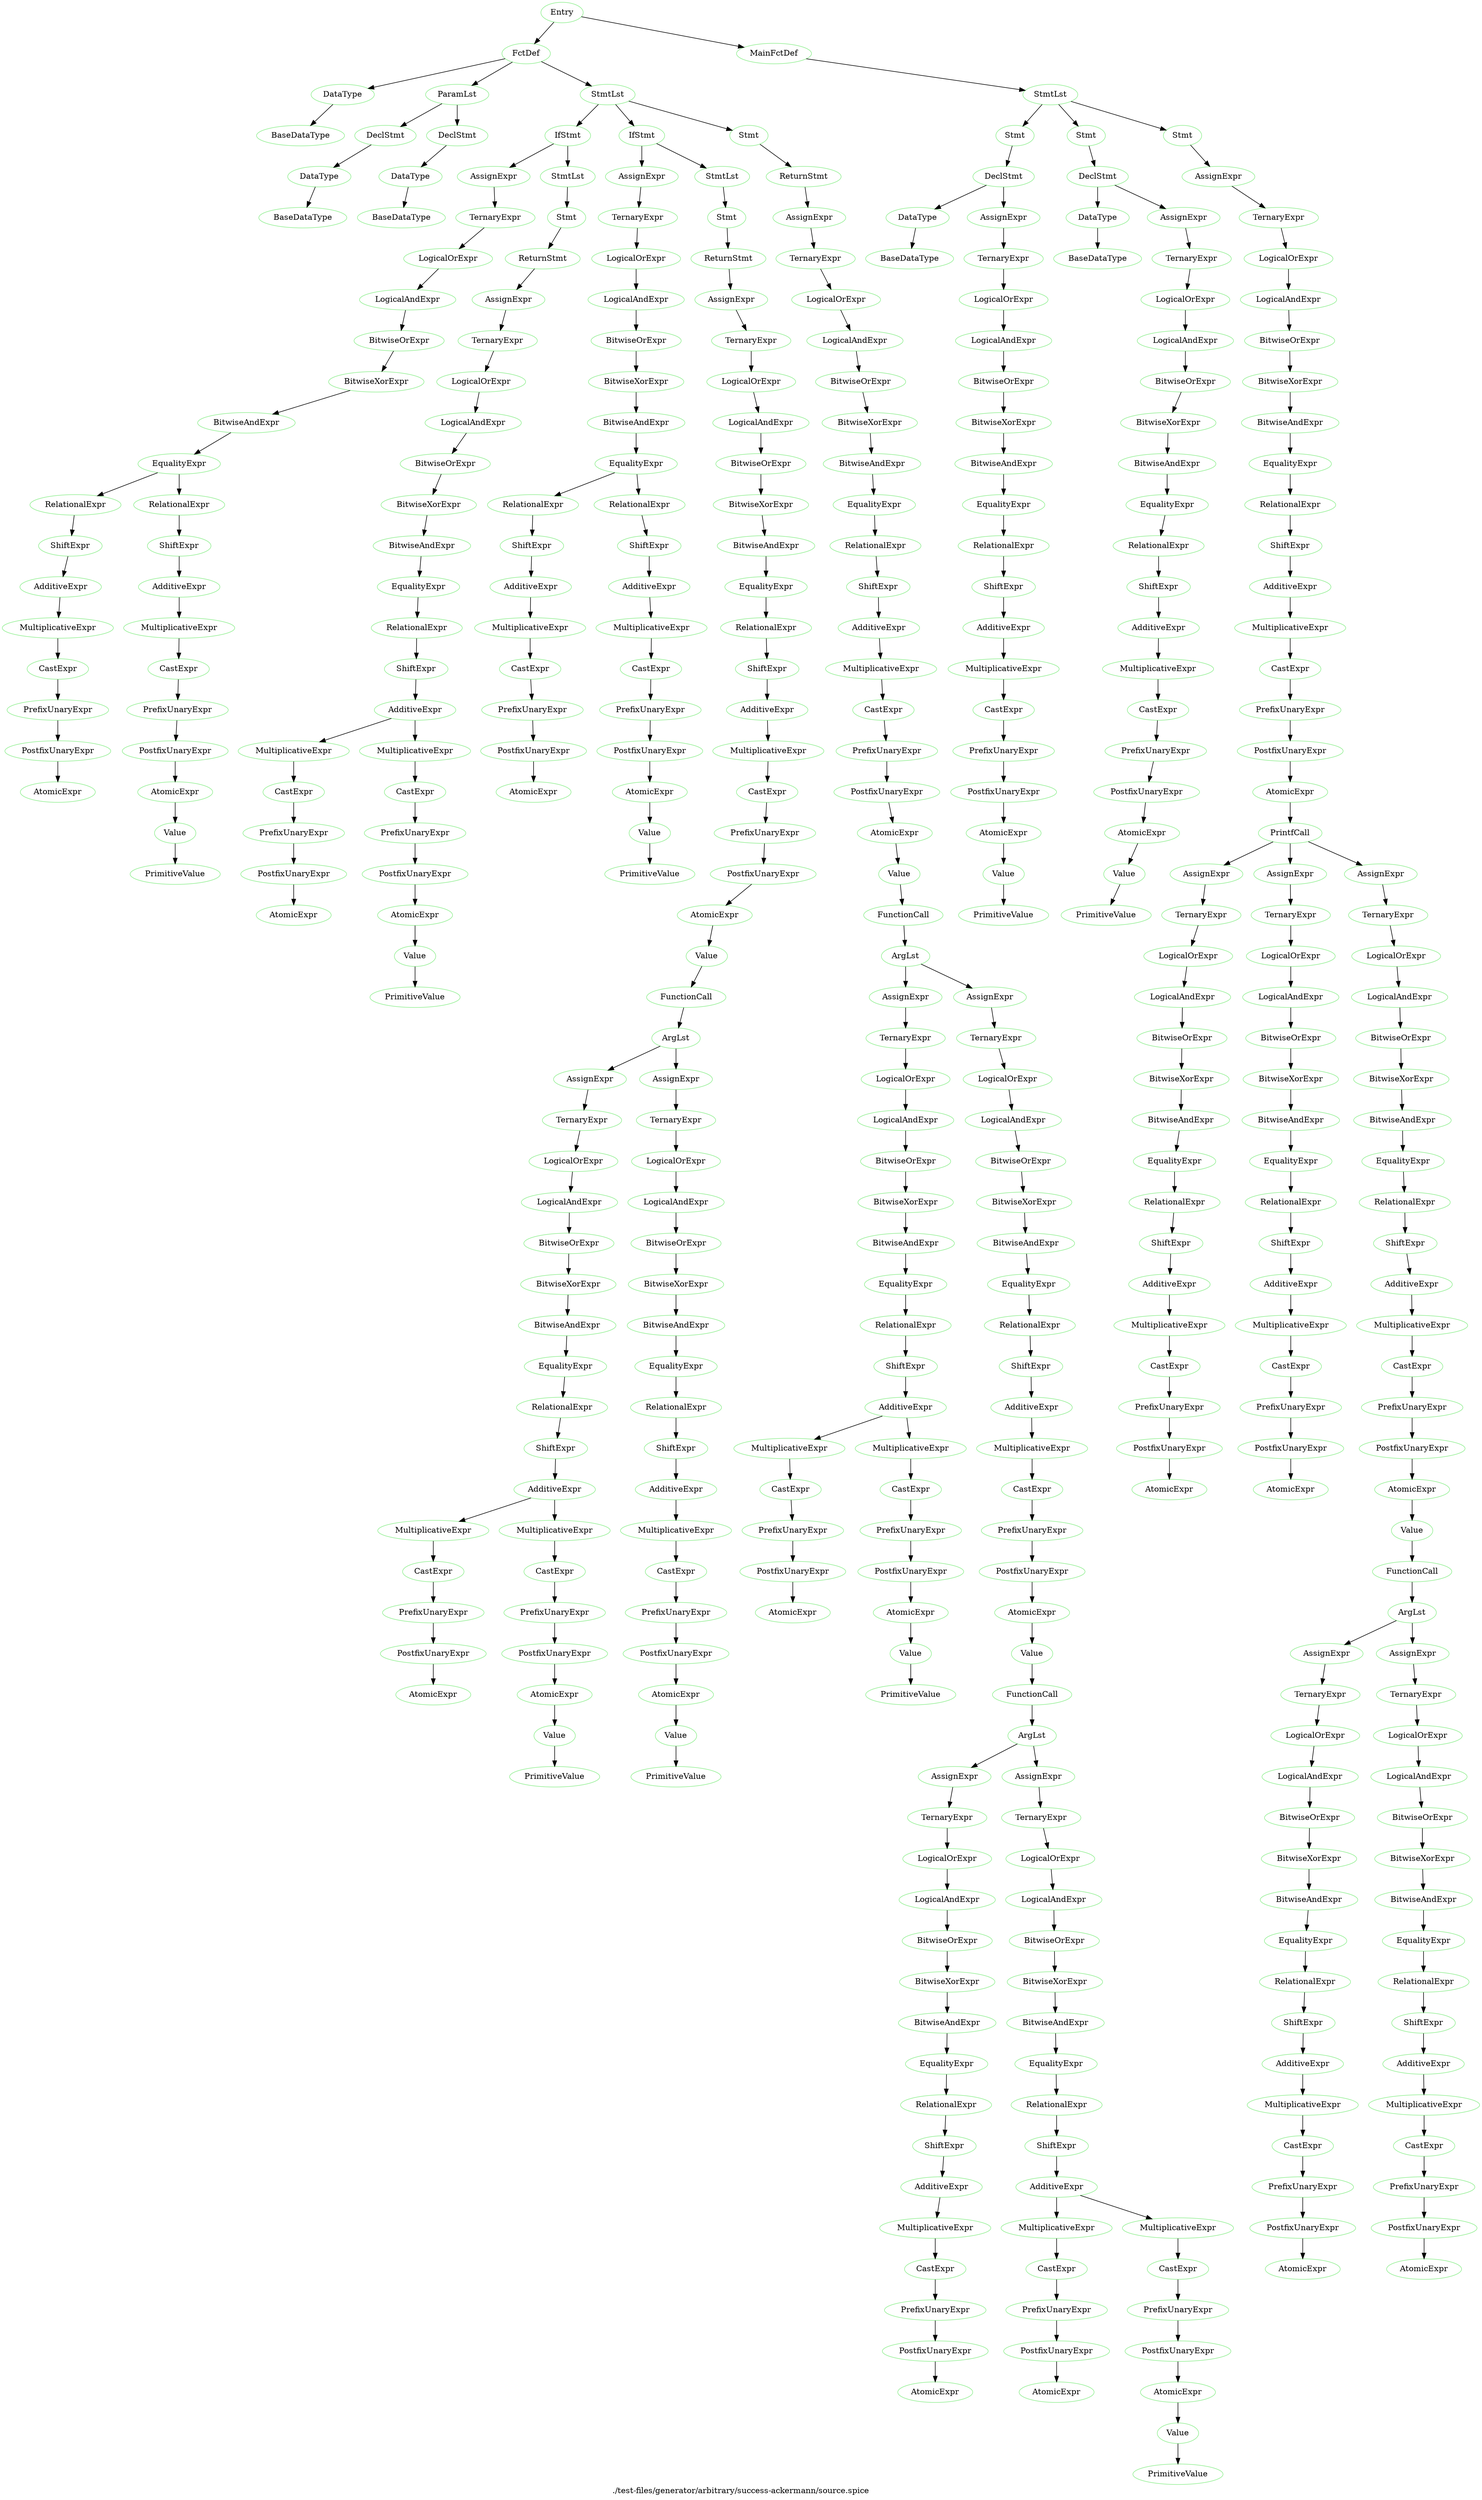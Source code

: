 digraph {
 rankdir="TB";
 label="./test-files/generator/arbitrary/success-ackermann/source.spice";
 L1C1_Entry [color="lightgreen",label="Entry"];
 L1C1_FctDef [color="lightgreen",label="FctDef"];
 L1C1_Entry -> L1C1_FctDef;
 L1C3_DataType [color="lightgreen",label="DataType"];
 L1C1_FctDef -> L1C3_DataType;
 L1C3_BaseDataType [color="lightgreen",label="BaseDataType"];
 L1C3_DataType -> L1C3_BaseDataType;
 L1C12_ParamLst [color="lightgreen",label="ParamLst"];
 L1C1_FctDef -> L1C12_ParamLst;
 L1C12_DeclStmt [color="lightgreen",label="DeclStmt"];
 L1C12_ParamLst -> L1C12_DeclStmt;
 L1C12_DataType [color="lightgreen",label="DataType"];
 L1C12_DeclStmt -> L1C12_DataType;
 L1C12_BaseDataType [color="lightgreen",label="BaseDataType"];
 L1C12_DataType -> L1C12_BaseDataType;
 L1C19_DeclStmt [color="lightgreen",label="DeclStmt"];
 L1C12_ParamLst -> L1C19_DeclStmt;
 L1C19_DataType [color="lightgreen",label="DataType"];
 L1C19_DeclStmt -> L1C19_DataType;
 L1C19_BaseDataType [color="lightgreen",label="BaseDataType"];
 L1C19_DataType -> L1C19_BaseDataType;
 L2C5_StmtLst [color="lightgreen",label="StmtLst"];
 L1C1_FctDef -> L2C5_StmtLst;
 L2C5_IfStmt [color="lightgreen",label="IfStmt"];
 L2C5_StmtLst -> L2C5_IfStmt;
 L2C8_AssignExpr [color="lightgreen",label="AssignExpr"];
 L2C5_IfStmt -> L2C8_AssignExpr;
 L2C8_TernaryExpr [color="lightgreen",label="TernaryExpr"];
 L2C8_AssignExpr -> L2C8_TernaryExpr;
 L2C8_LogicalOrExpr [color="lightgreen",label="LogicalOrExpr"];
 L2C8_TernaryExpr -> L2C8_LogicalOrExpr;
 L2C8_LogicalAndExpr [color="lightgreen",label="LogicalAndExpr"];
 L2C8_LogicalOrExpr -> L2C8_LogicalAndExpr;
 L2C8_BitwiseOrExpr [color="lightgreen",label="BitwiseOrExpr"];
 L2C8_LogicalAndExpr -> L2C8_BitwiseOrExpr;
 L2C8_BitwiseXorExpr [color="lightgreen",label="BitwiseXorExpr"];
 L2C8_BitwiseOrExpr -> L2C8_BitwiseXorExpr;
 L2C8_BitwiseAndExpr [color="lightgreen",label="BitwiseAndExpr"];
 L2C8_BitwiseXorExpr -> L2C8_BitwiseAndExpr;
 L2C8_EqualityExpr [color="lightgreen",label="EqualityExpr"];
 L2C8_BitwiseAndExpr -> L2C8_EqualityExpr;
 L2C8_RelationalExpr [color="lightgreen",label="RelationalExpr"];
 L2C8_EqualityExpr -> L2C8_RelationalExpr;
 L2C8_ShiftExpr [color="lightgreen",label="ShiftExpr"];
 L2C8_RelationalExpr -> L2C8_ShiftExpr;
 L2C8_AdditiveExpr [color="lightgreen",label="AdditiveExpr"];
 L2C8_ShiftExpr -> L2C8_AdditiveExpr;
 L2C8_MultiplicativeExpr [color="lightgreen",label="MultiplicativeExpr"];
 L2C8_AdditiveExpr -> L2C8_MultiplicativeExpr;
 L2C8_CastExpr [color="lightgreen",label="CastExpr"];
 L2C8_MultiplicativeExpr -> L2C8_CastExpr;
 L2C8_PrefixUnaryExpr [color="lightgreen",label="PrefixUnaryExpr"];
 L2C8_CastExpr -> L2C8_PrefixUnaryExpr;
 L2C8_PostfixUnaryExpr [color="lightgreen",label="PostfixUnaryExpr"];
 L2C8_PrefixUnaryExpr -> L2C8_PostfixUnaryExpr;
 L2C8_AtomicExpr [color="lightgreen",label="AtomicExpr"];
 L2C8_PostfixUnaryExpr -> L2C8_AtomicExpr;
 L2C13_RelationalExpr [color="lightgreen",label="RelationalExpr"];
 L2C8_EqualityExpr -> L2C13_RelationalExpr;
 L2C13_ShiftExpr [color="lightgreen",label="ShiftExpr"];
 L2C13_RelationalExpr -> L2C13_ShiftExpr;
 L2C13_AdditiveExpr [color="lightgreen",label="AdditiveExpr"];
 L2C13_ShiftExpr -> L2C13_AdditiveExpr;
 L2C13_MultiplicativeExpr [color="lightgreen",label="MultiplicativeExpr"];
 L2C13_AdditiveExpr -> L2C13_MultiplicativeExpr;
 L2C13_CastExpr [color="lightgreen",label="CastExpr"];
 L2C13_MultiplicativeExpr -> L2C13_CastExpr;
 L2C13_PrefixUnaryExpr [color="lightgreen",label="PrefixUnaryExpr"];
 L2C13_CastExpr -> L2C13_PrefixUnaryExpr;
 L2C13_PostfixUnaryExpr [color="lightgreen",label="PostfixUnaryExpr"];
 L2C13_PrefixUnaryExpr -> L2C13_PostfixUnaryExpr;
 L2C13_AtomicExpr [color="lightgreen",label="AtomicExpr"];
 L2C13_PostfixUnaryExpr -> L2C13_AtomicExpr;
 L2C13_Value [color="lightgreen",label="Value"];
 L2C13_AtomicExpr -> L2C13_Value;
 L2C13_PrimitiveValue [color="lightgreen",label="PrimitiveValue"];
 L2C13_Value -> L2C13_PrimitiveValue;
 L2C17_StmtLst [color="lightgreen",label="StmtLst"];
 L2C5_IfStmt -> L2C17_StmtLst;
 L2C17_Stmt [color="lightgreen",label="Stmt"];
 L2C17_StmtLst -> L2C17_Stmt;
 L2C17_ReturnStmt [color="lightgreen",label="ReturnStmt"];
 L2C17_Stmt -> L2C17_ReturnStmt;
 L2C24_AssignExpr [color="lightgreen",label="AssignExpr"];
 L2C17_ReturnStmt -> L2C24_AssignExpr;
 L2C24_TernaryExpr [color="lightgreen",label="TernaryExpr"];
 L2C24_AssignExpr -> L2C24_TernaryExpr;
 L2C24_LogicalOrExpr [color="lightgreen",label="LogicalOrExpr"];
 L2C24_TernaryExpr -> L2C24_LogicalOrExpr;
 L2C24_LogicalAndExpr [color="lightgreen",label="LogicalAndExpr"];
 L2C24_LogicalOrExpr -> L2C24_LogicalAndExpr;
 L2C24_BitwiseOrExpr [color="lightgreen",label="BitwiseOrExpr"];
 L2C24_LogicalAndExpr -> L2C24_BitwiseOrExpr;
 L2C24_BitwiseXorExpr [color="lightgreen",label="BitwiseXorExpr"];
 L2C24_BitwiseOrExpr -> L2C24_BitwiseXorExpr;
 L2C24_BitwiseAndExpr [color="lightgreen",label="BitwiseAndExpr"];
 L2C24_BitwiseXorExpr -> L2C24_BitwiseAndExpr;
 L2C24_EqualityExpr [color="lightgreen",label="EqualityExpr"];
 L2C24_BitwiseAndExpr -> L2C24_EqualityExpr;
 L2C24_RelationalExpr [color="lightgreen",label="RelationalExpr"];
 L2C24_EqualityExpr -> L2C24_RelationalExpr;
 L2C24_ShiftExpr [color="lightgreen",label="ShiftExpr"];
 L2C24_RelationalExpr -> L2C24_ShiftExpr;
 L2C24_AdditiveExpr [color="lightgreen",label="AdditiveExpr"];
 L2C24_ShiftExpr -> L2C24_AdditiveExpr;
 L2C24_MultiplicativeExpr [color="lightgreen",label="MultiplicativeExpr"];
 L2C24_AdditiveExpr -> L2C24_MultiplicativeExpr;
 L2C24_CastExpr [color="lightgreen",label="CastExpr"];
 L2C24_MultiplicativeExpr -> L2C24_CastExpr;
 L2C24_PrefixUnaryExpr [color="lightgreen",label="PrefixUnaryExpr"];
 L2C24_CastExpr -> L2C24_PrefixUnaryExpr;
 L2C24_PostfixUnaryExpr [color="lightgreen",label="PostfixUnaryExpr"];
 L2C24_PrefixUnaryExpr -> L2C24_PostfixUnaryExpr;
 L2C24_AtomicExpr [color="lightgreen",label="AtomicExpr"];
 L2C24_PostfixUnaryExpr -> L2C24_AtomicExpr;
 L2C28_MultiplicativeExpr [color="lightgreen",label="MultiplicativeExpr"];
 L2C24_AdditiveExpr -> L2C28_MultiplicativeExpr;
 L2C28_CastExpr [color="lightgreen",label="CastExpr"];
 L2C28_MultiplicativeExpr -> L2C28_CastExpr;
 L2C28_PrefixUnaryExpr [color="lightgreen",label="PrefixUnaryExpr"];
 L2C28_CastExpr -> L2C28_PrefixUnaryExpr;
 L2C28_PostfixUnaryExpr [color="lightgreen",label="PostfixUnaryExpr"];
 L2C28_PrefixUnaryExpr -> L2C28_PostfixUnaryExpr;
 L2C28_AtomicExpr [color="lightgreen",label="AtomicExpr"];
 L2C28_PostfixUnaryExpr -> L2C28_AtomicExpr;
 L2C28_Value [color="lightgreen",label="Value"];
 L2C28_AtomicExpr -> L2C28_Value;
 L2C28_PrimitiveValue [color="lightgreen",label="PrimitiveValue"];
 L2C28_Value -> L2C28_PrimitiveValue;
 L3C5_IfStmt [color="lightgreen",label="IfStmt"];
 L2C5_StmtLst -> L3C5_IfStmt;
 L3C8_AssignExpr [color="lightgreen",label="AssignExpr"];
 L3C5_IfStmt -> L3C8_AssignExpr;
 L3C8_TernaryExpr [color="lightgreen",label="TernaryExpr"];
 L3C8_AssignExpr -> L3C8_TernaryExpr;
 L3C8_LogicalOrExpr [color="lightgreen",label="LogicalOrExpr"];
 L3C8_TernaryExpr -> L3C8_LogicalOrExpr;
 L3C8_LogicalAndExpr [color="lightgreen",label="LogicalAndExpr"];
 L3C8_LogicalOrExpr -> L3C8_LogicalAndExpr;
 L3C8_BitwiseOrExpr [color="lightgreen",label="BitwiseOrExpr"];
 L3C8_LogicalAndExpr -> L3C8_BitwiseOrExpr;
 L3C8_BitwiseXorExpr [color="lightgreen",label="BitwiseXorExpr"];
 L3C8_BitwiseOrExpr -> L3C8_BitwiseXorExpr;
 L3C8_BitwiseAndExpr [color="lightgreen",label="BitwiseAndExpr"];
 L3C8_BitwiseXorExpr -> L3C8_BitwiseAndExpr;
 L3C8_EqualityExpr [color="lightgreen",label="EqualityExpr"];
 L3C8_BitwiseAndExpr -> L3C8_EqualityExpr;
 L3C8_RelationalExpr [color="lightgreen",label="RelationalExpr"];
 L3C8_EqualityExpr -> L3C8_RelationalExpr;
 L3C8_ShiftExpr [color="lightgreen",label="ShiftExpr"];
 L3C8_RelationalExpr -> L3C8_ShiftExpr;
 L3C8_AdditiveExpr [color="lightgreen",label="AdditiveExpr"];
 L3C8_ShiftExpr -> L3C8_AdditiveExpr;
 L3C8_MultiplicativeExpr [color="lightgreen",label="MultiplicativeExpr"];
 L3C8_AdditiveExpr -> L3C8_MultiplicativeExpr;
 L3C8_CastExpr [color="lightgreen",label="CastExpr"];
 L3C8_MultiplicativeExpr -> L3C8_CastExpr;
 L3C8_PrefixUnaryExpr [color="lightgreen",label="PrefixUnaryExpr"];
 L3C8_CastExpr -> L3C8_PrefixUnaryExpr;
 L3C8_PostfixUnaryExpr [color="lightgreen",label="PostfixUnaryExpr"];
 L3C8_PrefixUnaryExpr -> L3C8_PostfixUnaryExpr;
 L3C8_AtomicExpr [color="lightgreen",label="AtomicExpr"];
 L3C8_PostfixUnaryExpr -> L3C8_AtomicExpr;
 L3C13_RelationalExpr [color="lightgreen",label="RelationalExpr"];
 L3C8_EqualityExpr -> L3C13_RelationalExpr;
 L3C13_ShiftExpr [color="lightgreen",label="ShiftExpr"];
 L3C13_RelationalExpr -> L3C13_ShiftExpr;
 L3C13_AdditiveExpr [color="lightgreen",label="AdditiveExpr"];
 L3C13_ShiftExpr -> L3C13_AdditiveExpr;
 L3C13_MultiplicativeExpr [color="lightgreen",label="MultiplicativeExpr"];
 L3C13_AdditiveExpr -> L3C13_MultiplicativeExpr;
 L3C13_CastExpr [color="lightgreen",label="CastExpr"];
 L3C13_MultiplicativeExpr -> L3C13_CastExpr;
 L3C13_PrefixUnaryExpr [color="lightgreen",label="PrefixUnaryExpr"];
 L3C13_CastExpr -> L3C13_PrefixUnaryExpr;
 L3C13_PostfixUnaryExpr [color="lightgreen",label="PostfixUnaryExpr"];
 L3C13_PrefixUnaryExpr -> L3C13_PostfixUnaryExpr;
 L3C13_AtomicExpr [color="lightgreen",label="AtomicExpr"];
 L3C13_PostfixUnaryExpr -> L3C13_AtomicExpr;
 L3C13_Value [color="lightgreen",label="Value"];
 L3C13_AtomicExpr -> L3C13_Value;
 L3C13_PrimitiveValue [color="lightgreen",label="PrimitiveValue"];
 L3C13_Value -> L3C13_PrimitiveValue;
 L3C17_StmtLst [color="lightgreen",label="StmtLst"];
 L3C5_IfStmt -> L3C17_StmtLst;
 L3C17_Stmt [color="lightgreen",label="Stmt"];
 L3C17_StmtLst -> L3C17_Stmt;
 L3C17_ReturnStmt [color="lightgreen",label="ReturnStmt"];
 L3C17_Stmt -> L3C17_ReturnStmt;
 L3C24_AssignExpr [color="lightgreen",label="AssignExpr"];
 L3C17_ReturnStmt -> L3C24_AssignExpr;
 L3C24_TernaryExpr [color="lightgreen",label="TernaryExpr"];
 L3C24_AssignExpr -> L3C24_TernaryExpr;
 L3C24_LogicalOrExpr [color="lightgreen",label="LogicalOrExpr"];
 L3C24_TernaryExpr -> L3C24_LogicalOrExpr;
 L3C24_LogicalAndExpr [color="lightgreen",label="LogicalAndExpr"];
 L3C24_LogicalOrExpr -> L3C24_LogicalAndExpr;
 L3C24_BitwiseOrExpr [color="lightgreen",label="BitwiseOrExpr"];
 L3C24_LogicalAndExpr -> L3C24_BitwiseOrExpr;
 L3C24_BitwiseXorExpr [color="lightgreen",label="BitwiseXorExpr"];
 L3C24_BitwiseOrExpr -> L3C24_BitwiseXorExpr;
 L3C24_BitwiseAndExpr [color="lightgreen",label="BitwiseAndExpr"];
 L3C24_BitwiseXorExpr -> L3C24_BitwiseAndExpr;
 L3C24_EqualityExpr [color="lightgreen",label="EqualityExpr"];
 L3C24_BitwiseAndExpr -> L3C24_EqualityExpr;
 L3C24_RelationalExpr [color="lightgreen",label="RelationalExpr"];
 L3C24_EqualityExpr -> L3C24_RelationalExpr;
 L3C24_ShiftExpr [color="lightgreen",label="ShiftExpr"];
 L3C24_RelationalExpr -> L3C24_ShiftExpr;
 L3C24_AdditiveExpr [color="lightgreen",label="AdditiveExpr"];
 L3C24_ShiftExpr -> L3C24_AdditiveExpr;
 L3C24_MultiplicativeExpr [color="lightgreen",label="MultiplicativeExpr"];
 L3C24_AdditiveExpr -> L3C24_MultiplicativeExpr;
 L3C24_CastExpr [color="lightgreen",label="CastExpr"];
 L3C24_MultiplicativeExpr -> L3C24_CastExpr;
 L3C24_PrefixUnaryExpr [color="lightgreen",label="PrefixUnaryExpr"];
 L3C24_CastExpr -> L3C24_PrefixUnaryExpr;
 L3C24_PostfixUnaryExpr [color="lightgreen",label="PostfixUnaryExpr"];
 L3C24_PrefixUnaryExpr -> L3C24_PostfixUnaryExpr;
 L3C24_AtomicExpr [color="lightgreen",label="AtomicExpr"];
 L3C24_PostfixUnaryExpr -> L3C24_AtomicExpr;
 L3C24_Value [color="lightgreen",label="Value"];
 L3C24_AtomicExpr -> L3C24_Value;
 L3C24_FunctionCall [color="lightgreen",label="FunctionCall"];
 L3C24_Value -> L3C24_FunctionCall;
 L3C28_ArgLst [color="lightgreen",label="ArgLst"];
 L3C24_FunctionCall -> L3C28_ArgLst;
 L3C28_AssignExpr [color="lightgreen",label="AssignExpr"];
 L3C28_ArgLst -> L3C28_AssignExpr;
 L3C28_TernaryExpr [color="lightgreen",label="TernaryExpr"];
 L3C28_AssignExpr -> L3C28_TernaryExpr;
 L3C28_LogicalOrExpr [color="lightgreen",label="LogicalOrExpr"];
 L3C28_TernaryExpr -> L3C28_LogicalOrExpr;
 L3C28_LogicalAndExpr [color="lightgreen",label="LogicalAndExpr"];
 L3C28_LogicalOrExpr -> L3C28_LogicalAndExpr;
 L3C28_BitwiseOrExpr [color="lightgreen",label="BitwiseOrExpr"];
 L3C28_LogicalAndExpr -> L3C28_BitwiseOrExpr;
 L3C28_BitwiseXorExpr [color="lightgreen",label="BitwiseXorExpr"];
 L3C28_BitwiseOrExpr -> L3C28_BitwiseXorExpr;
 L3C28_BitwiseAndExpr [color="lightgreen",label="BitwiseAndExpr"];
 L3C28_BitwiseXorExpr -> L3C28_BitwiseAndExpr;
 L3C28_EqualityExpr [color="lightgreen",label="EqualityExpr"];
 L3C28_BitwiseAndExpr -> L3C28_EqualityExpr;
 L3C28_RelationalExpr [color="lightgreen",label="RelationalExpr"];
 L3C28_EqualityExpr -> L3C28_RelationalExpr;
 L3C28_ShiftExpr [color="lightgreen",label="ShiftExpr"];
 L3C28_RelationalExpr -> L3C28_ShiftExpr;
 L3C28_AdditiveExpr [color="lightgreen",label="AdditiveExpr"];
 L3C28_ShiftExpr -> L3C28_AdditiveExpr;
 L3C28_MultiplicativeExpr [color="lightgreen",label="MultiplicativeExpr"];
 L3C28_AdditiveExpr -> L3C28_MultiplicativeExpr;
 L3C28_CastExpr [color="lightgreen",label="CastExpr"];
 L3C28_MultiplicativeExpr -> L3C28_CastExpr;
 L3C28_PrefixUnaryExpr [color="lightgreen",label="PrefixUnaryExpr"];
 L3C28_CastExpr -> L3C28_PrefixUnaryExpr;
 L3C28_PostfixUnaryExpr [color="lightgreen",label="PostfixUnaryExpr"];
 L3C28_PrefixUnaryExpr -> L3C28_PostfixUnaryExpr;
 L3C28_AtomicExpr [color="lightgreen",label="AtomicExpr"];
 L3C28_PostfixUnaryExpr -> L3C28_AtomicExpr;
 L3C32_MultiplicativeExpr [color="lightgreen",label="MultiplicativeExpr"];
 L3C28_AdditiveExpr -> L3C32_MultiplicativeExpr;
 L3C32_CastExpr [color="lightgreen",label="CastExpr"];
 L3C32_MultiplicativeExpr -> L3C32_CastExpr;
 L3C32_PrefixUnaryExpr [color="lightgreen",label="PrefixUnaryExpr"];
 L3C32_CastExpr -> L3C32_PrefixUnaryExpr;
 L3C32_PostfixUnaryExpr [color="lightgreen",label="PostfixUnaryExpr"];
 L3C32_PrefixUnaryExpr -> L3C32_PostfixUnaryExpr;
 L3C32_AtomicExpr [color="lightgreen",label="AtomicExpr"];
 L3C32_PostfixUnaryExpr -> L3C32_AtomicExpr;
 L3C32_Value [color="lightgreen",label="Value"];
 L3C32_AtomicExpr -> L3C32_Value;
 L3C32_PrimitiveValue [color="lightgreen",label="PrimitiveValue"];
 L3C32_Value -> L3C32_PrimitiveValue;
 L3C35_AssignExpr [color="lightgreen",label="AssignExpr"];
 L3C28_ArgLst -> L3C35_AssignExpr;
 L3C35_TernaryExpr [color="lightgreen",label="TernaryExpr"];
 L3C35_AssignExpr -> L3C35_TernaryExpr;
 L3C35_LogicalOrExpr [color="lightgreen",label="LogicalOrExpr"];
 L3C35_TernaryExpr -> L3C35_LogicalOrExpr;
 L3C35_LogicalAndExpr [color="lightgreen",label="LogicalAndExpr"];
 L3C35_LogicalOrExpr -> L3C35_LogicalAndExpr;
 L3C35_BitwiseOrExpr [color="lightgreen",label="BitwiseOrExpr"];
 L3C35_LogicalAndExpr -> L3C35_BitwiseOrExpr;
 L3C35_BitwiseXorExpr [color="lightgreen",label="BitwiseXorExpr"];
 L3C35_BitwiseOrExpr -> L3C35_BitwiseXorExpr;
 L3C35_BitwiseAndExpr [color="lightgreen",label="BitwiseAndExpr"];
 L3C35_BitwiseXorExpr -> L3C35_BitwiseAndExpr;
 L3C35_EqualityExpr [color="lightgreen",label="EqualityExpr"];
 L3C35_BitwiseAndExpr -> L3C35_EqualityExpr;
 L3C35_RelationalExpr [color="lightgreen",label="RelationalExpr"];
 L3C35_EqualityExpr -> L3C35_RelationalExpr;
 L3C35_ShiftExpr [color="lightgreen",label="ShiftExpr"];
 L3C35_RelationalExpr -> L3C35_ShiftExpr;
 L3C35_AdditiveExpr [color="lightgreen",label="AdditiveExpr"];
 L3C35_ShiftExpr -> L3C35_AdditiveExpr;
 L3C35_MultiplicativeExpr [color="lightgreen",label="MultiplicativeExpr"];
 L3C35_AdditiveExpr -> L3C35_MultiplicativeExpr;
 L3C35_CastExpr [color="lightgreen",label="CastExpr"];
 L3C35_MultiplicativeExpr -> L3C35_CastExpr;
 L3C35_PrefixUnaryExpr [color="lightgreen",label="PrefixUnaryExpr"];
 L3C35_CastExpr -> L3C35_PrefixUnaryExpr;
 L3C35_PostfixUnaryExpr [color="lightgreen",label="PostfixUnaryExpr"];
 L3C35_PrefixUnaryExpr -> L3C35_PostfixUnaryExpr;
 L3C35_AtomicExpr [color="lightgreen",label="AtomicExpr"];
 L3C35_PostfixUnaryExpr -> L3C35_AtomicExpr;
 L3C35_Value [color="lightgreen",label="Value"];
 L3C35_AtomicExpr -> L3C35_Value;
 L3C35_PrimitiveValue [color="lightgreen",label="PrimitiveValue"];
 L3C35_Value -> L3C35_PrimitiveValue;
 L4C5_Stmt [color="lightgreen",label="Stmt"];
 L2C5_StmtLst -> L4C5_Stmt;
 L4C5_ReturnStmt [color="lightgreen",label="ReturnStmt"];
 L4C5_Stmt -> L4C5_ReturnStmt;
 L4C12_AssignExpr [color="lightgreen",label="AssignExpr"];
 L4C5_ReturnStmt -> L4C12_AssignExpr;
 L4C12_TernaryExpr [color="lightgreen",label="TernaryExpr"];
 L4C12_AssignExpr -> L4C12_TernaryExpr;
 L4C12_LogicalOrExpr [color="lightgreen",label="LogicalOrExpr"];
 L4C12_TernaryExpr -> L4C12_LogicalOrExpr;
 L4C12_LogicalAndExpr [color="lightgreen",label="LogicalAndExpr"];
 L4C12_LogicalOrExpr -> L4C12_LogicalAndExpr;
 L4C12_BitwiseOrExpr [color="lightgreen",label="BitwiseOrExpr"];
 L4C12_LogicalAndExpr -> L4C12_BitwiseOrExpr;
 L4C12_BitwiseXorExpr [color="lightgreen",label="BitwiseXorExpr"];
 L4C12_BitwiseOrExpr -> L4C12_BitwiseXorExpr;
 L4C12_BitwiseAndExpr [color="lightgreen",label="BitwiseAndExpr"];
 L4C12_BitwiseXorExpr -> L4C12_BitwiseAndExpr;
 L4C12_EqualityExpr [color="lightgreen",label="EqualityExpr"];
 L4C12_BitwiseAndExpr -> L4C12_EqualityExpr;
 L4C12_RelationalExpr [color="lightgreen",label="RelationalExpr"];
 L4C12_EqualityExpr -> L4C12_RelationalExpr;
 L4C12_ShiftExpr [color="lightgreen",label="ShiftExpr"];
 L4C12_RelationalExpr -> L4C12_ShiftExpr;
 L4C12_AdditiveExpr [color="lightgreen",label="AdditiveExpr"];
 L4C12_ShiftExpr -> L4C12_AdditiveExpr;
 L4C12_MultiplicativeExpr [color="lightgreen",label="MultiplicativeExpr"];
 L4C12_AdditiveExpr -> L4C12_MultiplicativeExpr;
 L4C12_CastExpr [color="lightgreen",label="CastExpr"];
 L4C12_MultiplicativeExpr -> L4C12_CastExpr;
 L4C12_PrefixUnaryExpr [color="lightgreen",label="PrefixUnaryExpr"];
 L4C12_CastExpr -> L4C12_PrefixUnaryExpr;
 L4C12_PostfixUnaryExpr [color="lightgreen",label="PostfixUnaryExpr"];
 L4C12_PrefixUnaryExpr -> L4C12_PostfixUnaryExpr;
 L4C12_AtomicExpr [color="lightgreen",label="AtomicExpr"];
 L4C12_PostfixUnaryExpr -> L4C12_AtomicExpr;
 L4C12_Value [color="lightgreen",label="Value"];
 L4C12_AtomicExpr -> L4C12_Value;
 L4C12_FunctionCall [color="lightgreen",label="FunctionCall"];
 L4C12_Value -> L4C12_FunctionCall;
 L4C16_ArgLst [color="lightgreen",label="ArgLst"];
 L4C12_FunctionCall -> L4C16_ArgLst;
 L4C16_AssignExpr [color="lightgreen",label="AssignExpr"];
 L4C16_ArgLst -> L4C16_AssignExpr;
 L4C16_TernaryExpr [color="lightgreen",label="TernaryExpr"];
 L4C16_AssignExpr -> L4C16_TernaryExpr;
 L4C16_LogicalOrExpr [color="lightgreen",label="LogicalOrExpr"];
 L4C16_TernaryExpr -> L4C16_LogicalOrExpr;
 L4C16_LogicalAndExpr [color="lightgreen",label="LogicalAndExpr"];
 L4C16_LogicalOrExpr -> L4C16_LogicalAndExpr;
 L4C16_BitwiseOrExpr [color="lightgreen",label="BitwiseOrExpr"];
 L4C16_LogicalAndExpr -> L4C16_BitwiseOrExpr;
 L4C16_BitwiseXorExpr [color="lightgreen",label="BitwiseXorExpr"];
 L4C16_BitwiseOrExpr -> L4C16_BitwiseXorExpr;
 L4C16_BitwiseAndExpr [color="lightgreen",label="BitwiseAndExpr"];
 L4C16_BitwiseXorExpr -> L4C16_BitwiseAndExpr;
 L4C16_EqualityExpr [color="lightgreen",label="EqualityExpr"];
 L4C16_BitwiseAndExpr -> L4C16_EqualityExpr;
 L4C16_RelationalExpr [color="lightgreen",label="RelationalExpr"];
 L4C16_EqualityExpr -> L4C16_RelationalExpr;
 L4C16_ShiftExpr [color="lightgreen",label="ShiftExpr"];
 L4C16_RelationalExpr -> L4C16_ShiftExpr;
 L4C16_AdditiveExpr [color="lightgreen",label="AdditiveExpr"];
 L4C16_ShiftExpr -> L4C16_AdditiveExpr;
 L4C16_MultiplicativeExpr [color="lightgreen",label="MultiplicativeExpr"];
 L4C16_AdditiveExpr -> L4C16_MultiplicativeExpr;
 L4C16_CastExpr [color="lightgreen",label="CastExpr"];
 L4C16_MultiplicativeExpr -> L4C16_CastExpr;
 L4C16_PrefixUnaryExpr [color="lightgreen",label="PrefixUnaryExpr"];
 L4C16_CastExpr -> L4C16_PrefixUnaryExpr;
 L4C16_PostfixUnaryExpr [color="lightgreen",label="PostfixUnaryExpr"];
 L4C16_PrefixUnaryExpr -> L4C16_PostfixUnaryExpr;
 L4C16_AtomicExpr [color="lightgreen",label="AtomicExpr"];
 L4C16_PostfixUnaryExpr -> L4C16_AtomicExpr;
 L4C20_MultiplicativeExpr [color="lightgreen",label="MultiplicativeExpr"];
 L4C16_AdditiveExpr -> L4C20_MultiplicativeExpr;
 L4C20_CastExpr [color="lightgreen",label="CastExpr"];
 L4C20_MultiplicativeExpr -> L4C20_CastExpr;
 L4C20_PrefixUnaryExpr [color="lightgreen",label="PrefixUnaryExpr"];
 L4C20_CastExpr -> L4C20_PrefixUnaryExpr;
 L4C20_PostfixUnaryExpr [color="lightgreen",label="PostfixUnaryExpr"];
 L4C20_PrefixUnaryExpr -> L4C20_PostfixUnaryExpr;
 L4C20_AtomicExpr [color="lightgreen",label="AtomicExpr"];
 L4C20_PostfixUnaryExpr -> L4C20_AtomicExpr;
 L4C20_Value [color="lightgreen",label="Value"];
 L4C20_AtomicExpr -> L4C20_Value;
 L4C20_PrimitiveValue [color="lightgreen",label="PrimitiveValue"];
 L4C20_Value -> L4C20_PrimitiveValue;
 L4C23_AssignExpr [color="lightgreen",label="AssignExpr"];
 L4C16_ArgLst -> L4C23_AssignExpr;
 L4C23_TernaryExpr [color="lightgreen",label="TernaryExpr"];
 L4C23_AssignExpr -> L4C23_TernaryExpr;
 L4C23_LogicalOrExpr [color="lightgreen",label="LogicalOrExpr"];
 L4C23_TernaryExpr -> L4C23_LogicalOrExpr;
 L4C23_LogicalAndExpr [color="lightgreen",label="LogicalAndExpr"];
 L4C23_LogicalOrExpr -> L4C23_LogicalAndExpr;
 L4C23_BitwiseOrExpr [color="lightgreen",label="BitwiseOrExpr"];
 L4C23_LogicalAndExpr -> L4C23_BitwiseOrExpr;
 L4C23_BitwiseXorExpr [color="lightgreen",label="BitwiseXorExpr"];
 L4C23_BitwiseOrExpr -> L4C23_BitwiseXorExpr;
 L4C23_BitwiseAndExpr [color="lightgreen",label="BitwiseAndExpr"];
 L4C23_BitwiseXorExpr -> L4C23_BitwiseAndExpr;
 L4C23_EqualityExpr [color="lightgreen",label="EqualityExpr"];
 L4C23_BitwiseAndExpr -> L4C23_EqualityExpr;
 L4C23_RelationalExpr [color="lightgreen",label="RelationalExpr"];
 L4C23_EqualityExpr -> L4C23_RelationalExpr;
 L4C23_ShiftExpr [color="lightgreen",label="ShiftExpr"];
 L4C23_RelationalExpr -> L4C23_ShiftExpr;
 L4C23_AdditiveExpr [color="lightgreen",label="AdditiveExpr"];
 L4C23_ShiftExpr -> L4C23_AdditiveExpr;
 L4C23_MultiplicativeExpr [color="lightgreen",label="MultiplicativeExpr"];
 L4C23_AdditiveExpr -> L4C23_MultiplicativeExpr;
 L4C23_CastExpr [color="lightgreen",label="CastExpr"];
 L4C23_MultiplicativeExpr -> L4C23_CastExpr;
 L4C23_PrefixUnaryExpr [color="lightgreen",label="PrefixUnaryExpr"];
 L4C23_CastExpr -> L4C23_PrefixUnaryExpr;
 L4C23_PostfixUnaryExpr [color="lightgreen",label="PostfixUnaryExpr"];
 L4C23_PrefixUnaryExpr -> L4C23_PostfixUnaryExpr;
 L4C23_AtomicExpr [color="lightgreen",label="AtomicExpr"];
 L4C23_PostfixUnaryExpr -> L4C23_AtomicExpr;
 L4C23_Value [color="lightgreen",label="Value"];
 L4C23_AtomicExpr -> L4C23_Value;
 L4C23_FunctionCall [color="lightgreen",label="FunctionCall"];
 L4C23_Value -> L4C23_FunctionCall;
 L4C27_ArgLst [color="lightgreen",label="ArgLst"];
 L4C23_FunctionCall -> L4C27_ArgLst;
 L4C27_AssignExpr [color="lightgreen",label="AssignExpr"];
 L4C27_ArgLst -> L4C27_AssignExpr;
 L4C27_TernaryExpr [color="lightgreen",label="TernaryExpr"];
 L4C27_AssignExpr -> L4C27_TernaryExpr;
 L4C27_LogicalOrExpr [color="lightgreen",label="LogicalOrExpr"];
 L4C27_TernaryExpr -> L4C27_LogicalOrExpr;
 L4C27_LogicalAndExpr [color="lightgreen",label="LogicalAndExpr"];
 L4C27_LogicalOrExpr -> L4C27_LogicalAndExpr;
 L4C27_BitwiseOrExpr [color="lightgreen",label="BitwiseOrExpr"];
 L4C27_LogicalAndExpr -> L4C27_BitwiseOrExpr;
 L4C27_BitwiseXorExpr [color="lightgreen",label="BitwiseXorExpr"];
 L4C27_BitwiseOrExpr -> L4C27_BitwiseXorExpr;
 L4C27_BitwiseAndExpr [color="lightgreen",label="BitwiseAndExpr"];
 L4C27_BitwiseXorExpr -> L4C27_BitwiseAndExpr;
 L4C27_EqualityExpr [color="lightgreen",label="EqualityExpr"];
 L4C27_BitwiseAndExpr -> L4C27_EqualityExpr;
 L4C27_RelationalExpr [color="lightgreen",label="RelationalExpr"];
 L4C27_EqualityExpr -> L4C27_RelationalExpr;
 L4C27_ShiftExpr [color="lightgreen",label="ShiftExpr"];
 L4C27_RelationalExpr -> L4C27_ShiftExpr;
 L4C27_AdditiveExpr [color="lightgreen",label="AdditiveExpr"];
 L4C27_ShiftExpr -> L4C27_AdditiveExpr;
 L4C27_MultiplicativeExpr [color="lightgreen",label="MultiplicativeExpr"];
 L4C27_AdditiveExpr -> L4C27_MultiplicativeExpr;
 L4C27_CastExpr [color="lightgreen",label="CastExpr"];
 L4C27_MultiplicativeExpr -> L4C27_CastExpr;
 L4C27_PrefixUnaryExpr [color="lightgreen",label="PrefixUnaryExpr"];
 L4C27_CastExpr -> L4C27_PrefixUnaryExpr;
 L4C27_PostfixUnaryExpr [color="lightgreen",label="PostfixUnaryExpr"];
 L4C27_PrefixUnaryExpr -> L4C27_PostfixUnaryExpr;
 L4C27_AtomicExpr [color="lightgreen",label="AtomicExpr"];
 L4C27_PostfixUnaryExpr -> L4C27_AtomicExpr;
 L4C30_AssignExpr [color="lightgreen",label="AssignExpr"];
 L4C27_ArgLst -> L4C30_AssignExpr;
 L4C30_TernaryExpr [color="lightgreen",label="TernaryExpr"];
 L4C30_AssignExpr -> L4C30_TernaryExpr;
 L4C30_LogicalOrExpr [color="lightgreen",label="LogicalOrExpr"];
 L4C30_TernaryExpr -> L4C30_LogicalOrExpr;
 L4C30_LogicalAndExpr [color="lightgreen",label="LogicalAndExpr"];
 L4C30_LogicalOrExpr -> L4C30_LogicalAndExpr;
 L4C30_BitwiseOrExpr [color="lightgreen",label="BitwiseOrExpr"];
 L4C30_LogicalAndExpr -> L4C30_BitwiseOrExpr;
 L4C30_BitwiseXorExpr [color="lightgreen",label="BitwiseXorExpr"];
 L4C30_BitwiseOrExpr -> L4C30_BitwiseXorExpr;
 L4C30_BitwiseAndExpr [color="lightgreen",label="BitwiseAndExpr"];
 L4C30_BitwiseXorExpr -> L4C30_BitwiseAndExpr;
 L4C30_EqualityExpr [color="lightgreen",label="EqualityExpr"];
 L4C30_BitwiseAndExpr -> L4C30_EqualityExpr;
 L4C30_RelationalExpr [color="lightgreen",label="RelationalExpr"];
 L4C30_EqualityExpr -> L4C30_RelationalExpr;
 L4C30_ShiftExpr [color="lightgreen",label="ShiftExpr"];
 L4C30_RelationalExpr -> L4C30_ShiftExpr;
 L4C30_AdditiveExpr [color="lightgreen",label="AdditiveExpr"];
 L4C30_ShiftExpr -> L4C30_AdditiveExpr;
 L4C30_MultiplicativeExpr [color="lightgreen",label="MultiplicativeExpr"];
 L4C30_AdditiveExpr -> L4C30_MultiplicativeExpr;
 L4C30_CastExpr [color="lightgreen",label="CastExpr"];
 L4C30_MultiplicativeExpr -> L4C30_CastExpr;
 L4C30_PrefixUnaryExpr [color="lightgreen",label="PrefixUnaryExpr"];
 L4C30_CastExpr -> L4C30_PrefixUnaryExpr;
 L4C30_PostfixUnaryExpr [color="lightgreen",label="PostfixUnaryExpr"];
 L4C30_PrefixUnaryExpr -> L4C30_PostfixUnaryExpr;
 L4C30_AtomicExpr [color="lightgreen",label="AtomicExpr"];
 L4C30_PostfixUnaryExpr -> L4C30_AtomicExpr;
 L4C34_MultiplicativeExpr [color="lightgreen",label="MultiplicativeExpr"];
 L4C30_AdditiveExpr -> L4C34_MultiplicativeExpr;
 L4C34_CastExpr [color="lightgreen",label="CastExpr"];
 L4C34_MultiplicativeExpr -> L4C34_CastExpr;
 L4C34_PrefixUnaryExpr [color="lightgreen",label="PrefixUnaryExpr"];
 L4C34_CastExpr -> L4C34_PrefixUnaryExpr;
 L4C34_PostfixUnaryExpr [color="lightgreen",label="PostfixUnaryExpr"];
 L4C34_PrefixUnaryExpr -> L4C34_PostfixUnaryExpr;
 L4C34_AtomicExpr [color="lightgreen",label="AtomicExpr"];
 L4C34_PostfixUnaryExpr -> L4C34_AtomicExpr;
 L4C34_Value [color="lightgreen",label="Value"];
 L4C34_AtomicExpr -> L4C34_Value;
 L4C34_PrimitiveValue [color="lightgreen",label="PrimitiveValue"];
 L4C34_Value -> L4C34_PrimitiveValue;
 L7C1_MainFctDef [color="lightgreen",label="MainFctDef"];
 L1C1_Entry -> L7C1_MainFctDef;
 L8C5_StmtLst [color="lightgreen",label="StmtLst"];
 L7C1_MainFctDef -> L8C5_StmtLst;
 L8C5_Stmt [color="lightgreen",label="Stmt"];
 L8C5_StmtLst -> L8C5_Stmt;
 L8C5_DeclStmt [color="lightgreen",label="DeclStmt"];
 L8C5_Stmt -> L8C5_DeclStmt;
 L8C5_DataType [color="lightgreen",label="DataType"];
 L8C5_DeclStmt -> L8C5_DataType;
 L8C5_BaseDataType [color="lightgreen",label="BaseDataType"];
 L8C5_DataType -> L8C5_BaseDataType;
 L8C17_AssignExpr [color="lightgreen",label="AssignExpr"];
 L8C5_DeclStmt -> L8C17_AssignExpr;
 L8C17_TernaryExpr [color="lightgreen",label="TernaryExpr"];
 L8C17_AssignExpr -> L8C17_TernaryExpr;
 L8C17_LogicalOrExpr [color="lightgreen",label="LogicalOrExpr"];
 L8C17_TernaryExpr -> L8C17_LogicalOrExpr;
 L8C17_LogicalAndExpr [color="lightgreen",label="LogicalAndExpr"];
 L8C17_LogicalOrExpr -> L8C17_LogicalAndExpr;
 L8C17_BitwiseOrExpr [color="lightgreen",label="BitwiseOrExpr"];
 L8C17_LogicalAndExpr -> L8C17_BitwiseOrExpr;
 L8C17_BitwiseXorExpr [color="lightgreen",label="BitwiseXorExpr"];
 L8C17_BitwiseOrExpr -> L8C17_BitwiseXorExpr;
 L8C17_BitwiseAndExpr [color="lightgreen",label="BitwiseAndExpr"];
 L8C17_BitwiseXorExpr -> L8C17_BitwiseAndExpr;
 L8C17_EqualityExpr [color="lightgreen",label="EqualityExpr"];
 L8C17_BitwiseAndExpr -> L8C17_EqualityExpr;
 L8C17_RelationalExpr [color="lightgreen",label="RelationalExpr"];
 L8C17_EqualityExpr -> L8C17_RelationalExpr;
 L8C17_ShiftExpr [color="lightgreen",label="ShiftExpr"];
 L8C17_RelationalExpr -> L8C17_ShiftExpr;
 L8C17_AdditiveExpr [color="lightgreen",label="AdditiveExpr"];
 L8C17_ShiftExpr -> L8C17_AdditiveExpr;
 L8C17_MultiplicativeExpr [color="lightgreen",label="MultiplicativeExpr"];
 L8C17_AdditiveExpr -> L8C17_MultiplicativeExpr;
 L8C17_CastExpr [color="lightgreen",label="CastExpr"];
 L8C17_MultiplicativeExpr -> L8C17_CastExpr;
 L8C17_PrefixUnaryExpr [color="lightgreen",label="PrefixUnaryExpr"];
 L8C17_CastExpr -> L8C17_PrefixUnaryExpr;
 L8C17_PostfixUnaryExpr [color="lightgreen",label="PostfixUnaryExpr"];
 L8C17_PrefixUnaryExpr -> L8C17_PostfixUnaryExpr;
 L8C17_AtomicExpr [color="lightgreen",label="AtomicExpr"];
 L8C17_PostfixUnaryExpr -> L8C17_AtomicExpr;
 L8C17_Value [color="lightgreen",label="Value"];
 L8C17_AtomicExpr -> L8C17_Value;
 L8C17_PrimitiveValue [color="lightgreen",label="PrimitiveValue"];
 L8C17_Value -> L8C17_PrimitiveValue;
 L9C5_Stmt [color="lightgreen",label="Stmt"];
 L8C5_StmtLst -> L9C5_Stmt;
 L9C5_DeclStmt [color="lightgreen",label="DeclStmt"];
 L9C5_Stmt -> L9C5_DeclStmt;
 L9C5_DataType [color="lightgreen",label="DataType"];
 L9C5_DeclStmt -> L9C5_DataType;
 L9C5_BaseDataType [color="lightgreen",label="BaseDataType"];
 L9C5_DataType -> L9C5_BaseDataType;
 L9C17_AssignExpr [color="lightgreen",label="AssignExpr"];
 L9C5_DeclStmt -> L9C17_AssignExpr;
 L9C17_TernaryExpr [color="lightgreen",label="TernaryExpr"];
 L9C17_AssignExpr -> L9C17_TernaryExpr;
 L9C17_LogicalOrExpr [color="lightgreen",label="LogicalOrExpr"];
 L9C17_TernaryExpr -> L9C17_LogicalOrExpr;
 L9C17_LogicalAndExpr [color="lightgreen",label="LogicalAndExpr"];
 L9C17_LogicalOrExpr -> L9C17_LogicalAndExpr;
 L9C17_BitwiseOrExpr [color="lightgreen",label="BitwiseOrExpr"];
 L9C17_LogicalAndExpr -> L9C17_BitwiseOrExpr;
 L9C17_BitwiseXorExpr [color="lightgreen",label="BitwiseXorExpr"];
 L9C17_BitwiseOrExpr -> L9C17_BitwiseXorExpr;
 L9C17_BitwiseAndExpr [color="lightgreen",label="BitwiseAndExpr"];
 L9C17_BitwiseXorExpr -> L9C17_BitwiseAndExpr;
 L9C17_EqualityExpr [color="lightgreen",label="EqualityExpr"];
 L9C17_BitwiseAndExpr -> L9C17_EqualityExpr;
 L9C17_RelationalExpr [color="lightgreen",label="RelationalExpr"];
 L9C17_EqualityExpr -> L9C17_RelationalExpr;
 L9C17_ShiftExpr [color="lightgreen",label="ShiftExpr"];
 L9C17_RelationalExpr -> L9C17_ShiftExpr;
 L9C17_AdditiveExpr [color="lightgreen",label="AdditiveExpr"];
 L9C17_ShiftExpr -> L9C17_AdditiveExpr;
 L9C17_MultiplicativeExpr [color="lightgreen",label="MultiplicativeExpr"];
 L9C17_AdditiveExpr -> L9C17_MultiplicativeExpr;
 L9C17_CastExpr [color="lightgreen",label="CastExpr"];
 L9C17_MultiplicativeExpr -> L9C17_CastExpr;
 L9C17_PrefixUnaryExpr [color="lightgreen",label="PrefixUnaryExpr"];
 L9C17_CastExpr -> L9C17_PrefixUnaryExpr;
 L9C17_PostfixUnaryExpr [color="lightgreen",label="PostfixUnaryExpr"];
 L9C17_PrefixUnaryExpr -> L9C17_PostfixUnaryExpr;
 L9C17_AtomicExpr [color="lightgreen",label="AtomicExpr"];
 L9C17_PostfixUnaryExpr -> L9C17_AtomicExpr;
 L9C17_Value [color="lightgreen",label="Value"];
 L9C17_AtomicExpr -> L9C17_Value;
 L9C17_PrimitiveValue [color="lightgreen",label="PrimitiveValue"];
 L9C17_Value -> L9C17_PrimitiveValue;
 L10C5_Stmt [color="lightgreen",label="Stmt"];
 L8C5_StmtLst -> L10C5_Stmt;
 L10C5_AssignExpr [color="lightgreen",label="AssignExpr"];
 L10C5_Stmt -> L10C5_AssignExpr;
 L10C5_TernaryExpr [color="lightgreen",label="TernaryExpr"];
 L10C5_AssignExpr -> L10C5_TernaryExpr;
 L10C5_LogicalOrExpr [color="lightgreen",label="LogicalOrExpr"];
 L10C5_TernaryExpr -> L10C5_LogicalOrExpr;
 L10C5_LogicalAndExpr [color="lightgreen",label="LogicalAndExpr"];
 L10C5_LogicalOrExpr -> L10C5_LogicalAndExpr;
 L10C5_BitwiseOrExpr [color="lightgreen",label="BitwiseOrExpr"];
 L10C5_LogicalAndExpr -> L10C5_BitwiseOrExpr;
 L10C5_BitwiseXorExpr [color="lightgreen",label="BitwiseXorExpr"];
 L10C5_BitwiseOrExpr -> L10C5_BitwiseXorExpr;
 L10C5_BitwiseAndExpr [color="lightgreen",label="BitwiseAndExpr"];
 L10C5_BitwiseXorExpr -> L10C5_BitwiseAndExpr;
 L10C5_EqualityExpr [color="lightgreen",label="EqualityExpr"];
 L10C5_BitwiseAndExpr -> L10C5_EqualityExpr;
 L10C5_RelationalExpr [color="lightgreen",label="RelationalExpr"];
 L10C5_EqualityExpr -> L10C5_RelationalExpr;
 L10C5_ShiftExpr [color="lightgreen",label="ShiftExpr"];
 L10C5_RelationalExpr -> L10C5_ShiftExpr;
 L10C5_AdditiveExpr [color="lightgreen",label="AdditiveExpr"];
 L10C5_ShiftExpr -> L10C5_AdditiveExpr;
 L10C5_MultiplicativeExpr [color="lightgreen",label="MultiplicativeExpr"];
 L10C5_AdditiveExpr -> L10C5_MultiplicativeExpr;
 L10C5_CastExpr [color="lightgreen",label="CastExpr"];
 L10C5_MultiplicativeExpr -> L10C5_CastExpr;
 L10C5_PrefixUnaryExpr [color="lightgreen",label="PrefixUnaryExpr"];
 L10C5_CastExpr -> L10C5_PrefixUnaryExpr;
 L10C5_PostfixUnaryExpr [color="lightgreen",label="PostfixUnaryExpr"];
 L10C5_PrefixUnaryExpr -> L10C5_PostfixUnaryExpr;
 L10C5_AtomicExpr [color="lightgreen",label="AtomicExpr"];
 L10C5_PostfixUnaryExpr -> L10C5_AtomicExpr;
 L10C5_PrintfCall [color="lightgreen",label="PrintfCall"];
 L10C5_AtomicExpr -> L10C5_PrintfCall;
 L10C51_AssignExpr [color="lightgreen",label="AssignExpr"];
 L10C5_PrintfCall -> L10C51_AssignExpr;
 L10C51_TernaryExpr [color="lightgreen",label="TernaryExpr"];
 L10C51_AssignExpr -> L10C51_TernaryExpr;
 L10C51_LogicalOrExpr [color="lightgreen",label="LogicalOrExpr"];
 L10C51_TernaryExpr -> L10C51_LogicalOrExpr;
 L10C51_LogicalAndExpr [color="lightgreen",label="LogicalAndExpr"];
 L10C51_LogicalOrExpr -> L10C51_LogicalAndExpr;
 L10C51_BitwiseOrExpr [color="lightgreen",label="BitwiseOrExpr"];
 L10C51_LogicalAndExpr -> L10C51_BitwiseOrExpr;
 L10C51_BitwiseXorExpr [color="lightgreen",label="BitwiseXorExpr"];
 L10C51_BitwiseOrExpr -> L10C51_BitwiseXorExpr;
 L10C51_BitwiseAndExpr [color="lightgreen",label="BitwiseAndExpr"];
 L10C51_BitwiseXorExpr -> L10C51_BitwiseAndExpr;
 L10C51_EqualityExpr [color="lightgreen",label="EqualityExpr"];
 L10C51_BitwiseAndExpr -> L10C51_EqualityExpr;
 L10C51_RelationalExpr [color="lightgreen",label="RelationalExpr"];
 L10C51_EqualityExpr -> L10C51_RelationalExpr;
 L10C51_ShiftExpr [color="lightgreen",label="ShiftExpr"];
 L10C51_RelationalExpr -> L10C51_ShiftExpr;
 L10C51_AdditiveExpr [color="lightgreen",label="AdditiveExpr"];
 L10C51_ShiftExpr -> L10C51_AdditiveExpr;
 L10C51_MultiplicativeExpr [color="lightgreen",label="MultiplicativeExpr"];
 L10C51_AdditiveExpr -> L10C51_MultiplicativeExpr;
 L10C51_CastExpr [color="lightgreen",label="CastExpr"];
 L10C51_MultiplicativeExpr -> L10C51_CastExpr;
 L10C51_PrefixUnaryExpr [color="lightgreen",label="PrefixUnaryExpr"];
 L10C51_CastExpr -> L10C51_PrefixUnaryExpr;
 L10C51_PostfixUnaryExpr [color="lightgreen",label="PostfixUnaryExpr"];
 L10C51_PrefixUnaryExpr -> L10C51_PostfixUnaryExpr;
 L10C51_AtomicExpr [color="lightgreen",label="AtomicExpr"];
 L10C51_PostfixUnaryExpr -> L10C51_AtomicExpr;
 L10C58_AssignExpr [color="lightgreen",label="AssignExpr"];
 L10C5_PrintfCall -> L10C58_AssignExpr;
 L10C58_TernaryExpr [color="lightgreen",label="TernaryExpr"];
 L10C58_AssignExpr -> L10C58_TernaryExpr;
 L10C58_LogicalOrExpr [color="lightgreen",label="LogicalOrExpr"];
 L10C58_TernaryExpr -> L10C58_LogicalOrExpr;
 L10C58_LogicalAndExpr [color="lightgreen",label="LogicalAndExpr"];
 L10C58_LogicalOrExpr -> L10C58_LogicalAndExpr;
 L10C58_BitwiseOrExpr [color="lightgreen",label="BitwiseOrExpr"];
 L10C58_LogicalAndExpr -> L10C58_BitwiseOrExpr;
 L10C58_BitwiseXorExpr [color="lightgreen",label="BitwiseXorExpr"];
 L10C58_BitwiseOrExpr -> L10C58_BitwiseXorExpr;
 L10C58_BitwiseAndExpr [color="lightgreen",label="BitwiseAndExpr"];
 L10C58_BitwiseXorExpr -> L10C58_BitwiseAndExpr;
 L10C58_EqualityExpr [color="lightgreen",label="EqualityExpr"];
 L10C58_BitwiseAndExpr -> L10C58_EqualityExpr;
 L10C58_RelationalExpr [color="lightgreen",label="RelationalExpr"];
 L10C58_EqualityExpr -> L10C58_RelationalExpr;
 L10C58_ShiftExpr [color="lightgreen",label="ShiftExpr"];
 L10C58_RelationalExpr -> L10C58_ShiftExpr;
 L10C58_AdditiveExpr [color="lightgreen",label="AdditiveExpr"];
 L10C58_ShiftExpr -> L10C58_AdditiveExpr;
 L10C58_MultiplicativeExpr [color="lightgreen",label="MultiplicativeExpr"];
 L10C58_AdditiveExpr -> L10C58_MultiplicativeExpr;
 L10C58_CastExpr [color="lightgreen",label="CastExpr"];
 L10C58_MultiplicativeExpr -> L10C58_CastExpr;
 L10C58_PrefixUnaryExpr [color="lightgreen",label="PrefixUnaryExpr"];
 L10C58_CastExpr -> L10C58_PrefixUnaryExpr;
 L10C58_PostfixUnaryExpr [color="lightgreen",label="PostfixUnaryExpr"];
 L10C58_PrefixUnaryExpr -> L10C58_PostfixUnaryExpr;
 L10C58_AtomicExpr [color="lightgreen",label="AtomicExpr"];
 L10C58_PostfixUnaryExpr -> L10C58_AtomicExpr;
 L10C65_AssignExpr [color="lightgreen",label="AssignExpr"];
 L10C5_PrintfCall -> L10C65_AssignExpr;
 L10C65_TernaryExpr [color="lightgreen",label="TernaryExpr"];
 L10C65_AssignExpr -> L10C65_TernaryExpr;
 L10C65_LogicalOrExpr [color="lightgreen",label="LogicalOrExpr"];
 L10C65_TernaryExpr -> L10C65_LogicalOrExpr;
 L10C65_LogicalAndExpr [color="lightgreen",label="LogicalAndExpr"];
 L10C65_LogicalOrExpr -> L10C65_LogicalAndExpr;
 L10C65_BitwiseOrExpr [color="lightgreen",label="BitwiseOrExpr"];
 L10C65_LogicalAndExpr -> L10C65_BitwiseOrExpr;
 L10C65_BitwiseXorExpr [color="lightgreen",label="BitwiseXorExpr"];
 L10C65_BitwiseOrExpr -> L10C65_BitwiseXorExpr;
 L10C65_BitwiseAndExpr [color="lightgreen",label="BitwiseAndExpr"];
 L10C65_BitwiseXorExpr -> L10C65_BitwiseAndExpr;
 L10C65_EqualityExpr [color="lightgreen",label="EqualityExpr"];
 L10C65_BitwiseAndExpr -> L10C65_EqualityExpr;
 L10C65_RelationalExpr [color="lightgreen",label="RelationalExpr"];
 L10C65_EqualityExpr -> L10C65_RelationalExpr;
 L10C65_ShiftExpr [color="lightgreen",label="ShiftExpr"];
 L10C65_RelationalExpr -> L10C65_ShiftExpr;
 L10C65_AdditiveExpr [color="lightgreen",label="AdditiveExpr"];
 L10C65_ShiftExpr -> L10C65_AdditiveExpr;
 L10C65_MultiplicativeExpr [color="lightgreen",label="MultiplicativeExpr"];
 L10C65_AdditiveExpr -> L10C65_MultiplicativeExpr;
 L10C65_CastExpr [color="lightgreen",label="CastExpr"];
 L10C65_MultiplicativeExpr -> L10C65_CastExpr;
 L10C65_PrefixUnaryExpr [color="lightgreen",label="PrefixUnaryExpr"];
 L10C65_CastExpr -> L10C65_PrefixUnaryExpr;
 L10C65_PostfixUnaryExpr [color="lightgreen",label="PostfixUnaryExpr"];
 L10C65_PrefixUnaryExpr -> L10C65_PostfixUnaryExpr;
 L10C65_AtomicExpr [color="lightgreen",label="AtomicExpr"];
 L10C65_PostfixUnaryExpr -> L10C65_AtomicExpr;
 L10C65_Value [color="lightgreen",label="Value"];
 L10C65_AtomicExpr -> L10C65_Value;
 L10C65_FunctionCall [color="lightgreen",label="FunctionCall"];
 L10C65_Value -> L10C65_FunctionCall;
 L10C69_ArgLst [color="lightgreen",label="ArgLst"];
 L10C65_FunctionCall -> L10C69_ArgLst;
 L10C69_AssignExpr [color="lightgreen",label="AssignExpr"];
 L10C69_ArgLst -> L10C69_AssignExpr;
 L10C69_TernaryExpr [color="lightgreen",label="TernaryExpr"];
 L10C69_AssignExpr -> L10C69_TernaryExpr;
 L10C69_LogicalOrExpr [color="lightgreen",label="LogicalOrExpr"];
 L10C69_TernaryExpr -> L10C69_LogicalOrExpr;
 L10C69_LogicalAndExpr [color="lightgreen",label="LogicalAndExpr"];
 L10C69_LogicalOrExpr -> L10C69_LogicalAndExpr;
 L10C69_BitwiseOrExpr [color="lightgreen",label="BitwiseOrExpr"];
 L10C69_LogicalAndExpr -> L10C69_BitwiseOrExpr;
 L10C69_BitwiseXorExpr [color="lightgreen",label="BitwiseXorExpr"];
 L10C69_BitwiseOrExpr -> L10C69_BitwiseXorExpr;
 L10C69_BitwiseAndExpr [color="lightgreen",label="BitwiseAndExpr"];
 L10C69_BitwiseXorExpr -> L10C69_BitwiseAndExpr;
 L10C69_EqualityExpr [color="lightgreen",label="EqualityExpr"];
 L10C69_BitwiseAndExpr -> L10C69_EqualityExpr;
 L10C69_RelationalExpr [color="lightgreen",label="RelationalExpr"];
 L10C69_EqualityExpr -> L10C69_RelationalExpr;
 L10C69_ShiftExpr [color="lightgreen",label="ShiftExpr"];
 L10C69_RelationalExpr -> L10C69_ShiftExpr;
 L10C69_AdditiveExpr [color="lightgreen",label="AdditiveExpr"];
 L10C69_ShiftExpr -> L10C69_AdditiveExpr;
 L10C69_MultiplicativeExpr [color="lightgreen",label="MultiplicativeExpr"];
 L10C69_AdditiveExpr -> L10C69_MultiplicativeExpr;
 L10C69_CastExpr [color="lightgreen",label="CastExpr"];
 L10C69_MultiplicativeExpr -> L10C69_CastExpr;
 L10C69_PrefixUnaryExpr [color="lightgreen",label="PrefixUnaryExpr"];
 L10C69_CastExpr -> L10C69_PrefixUnaryExpr;
 L10C69_PostfixUnaryExpr [color="lightgreen",label="PostfixUnaryExpr"];
 L10C69_PrefixUnaryExpr -> L10C69_PostfixUnaryExpr;
 L10C69_AtomicExpr [color="lightgreen",label="AtomicExpr"];
 L10C69_PostfixUnaryExpr -> L10C69_AtomicExpr;
 L10C76_AssignExpr [color="lightgreen",label="AssignExpr"];
 L10C69_ArgLst -> L10C76_AssignExpr;
 L10C76_TernaryExpr [color="lightgreen",label="TernaryExpr"];
 L10C76_AssignExpr -> L10C76_TernaryExpr;
 L10C76_LogicalOrExpr [color="lightgreen",label="LogicalOrExpr"];
 L10C76_TernaryExpr -> L10C76_LogicalOrExpr;
 L10C76_LogicalAndExpr [color="lightgreen",label="LogicalAndExpr"];
 L10C76_LogicalOrExpr -> L10C76_LogicalAndExpr;
 L10C76_BitwiseOrExpr [color="lightgreen",label="BitwiseOrExpr"];
 L10C76_LogicalAndExpr -> L10C76_BitwiseOrExpr;
 L10C76_BitwiseXorExpr [color="lightgreen",label="BitwiseXorExpr"];
 L10C76_BitwiseOrExpr -> L10C76_BitwiseXorExpr;
 L10C76_BitwiseAndExpr [color="lightgreen",label="BitwiseAndExpr"];
 L10C76_BitwiseXorExpr -> L10C76_BitwiseAndExpr;
 L10C76_EqualityExpr [color="lightgreen",label="EqualityExpr"];
 L10C76_BitwiseAndExpr -> L10C76_EqualityExpr;
 L10C76_RelationalExpr [color="lightgreen",label="RelationalExpr"];
 L10C76_EqualityExpr -> L10C76_RelationalExpr;
 L10C76_ShiftExpr [color="lightgreen",label="ShiftExpr"];
 L10C76_RelationalExpr -> L10C76_ShiftExpr;
 L10C76_AdditiveExpr [color="lightgreen",label="AdditiveExpr"];
 L10C76_ShiftExpr -> L10C76_AdditiveExpr;
 L10C76_MultiplicativeExpr [color="lightgreen",label="MultiplicativeExpr"];
 L10C76_AdditiveExpr -> L10C76_MultiplicativeExpr;
 L10C76_CastExpr [color="lightgreen",label="CastExpr"];
 L10C76_MultiplicativeExpr -> L10C76_CastExpr;
 L10C76_PrefixUnaryExpr [color="lightgreen",label="PrefixUnaryExpr"];
 L10C76_CastExpr -> L10C76_PrefixUnaryExpr;
 L10C76_PostfixUnaryExpr [color="lightgreen",label="PostfixUnaryExpr"];
 L10C76_PrefixUnaryExpr -> L10C76_PostfixUnaryExpr;
 L10C76_AtomicExpr [color="lightgreen",label="AtomicExpr"];
 L10C76_PostfixUnaryExpr -> L10C76_AtomicExpr;
}